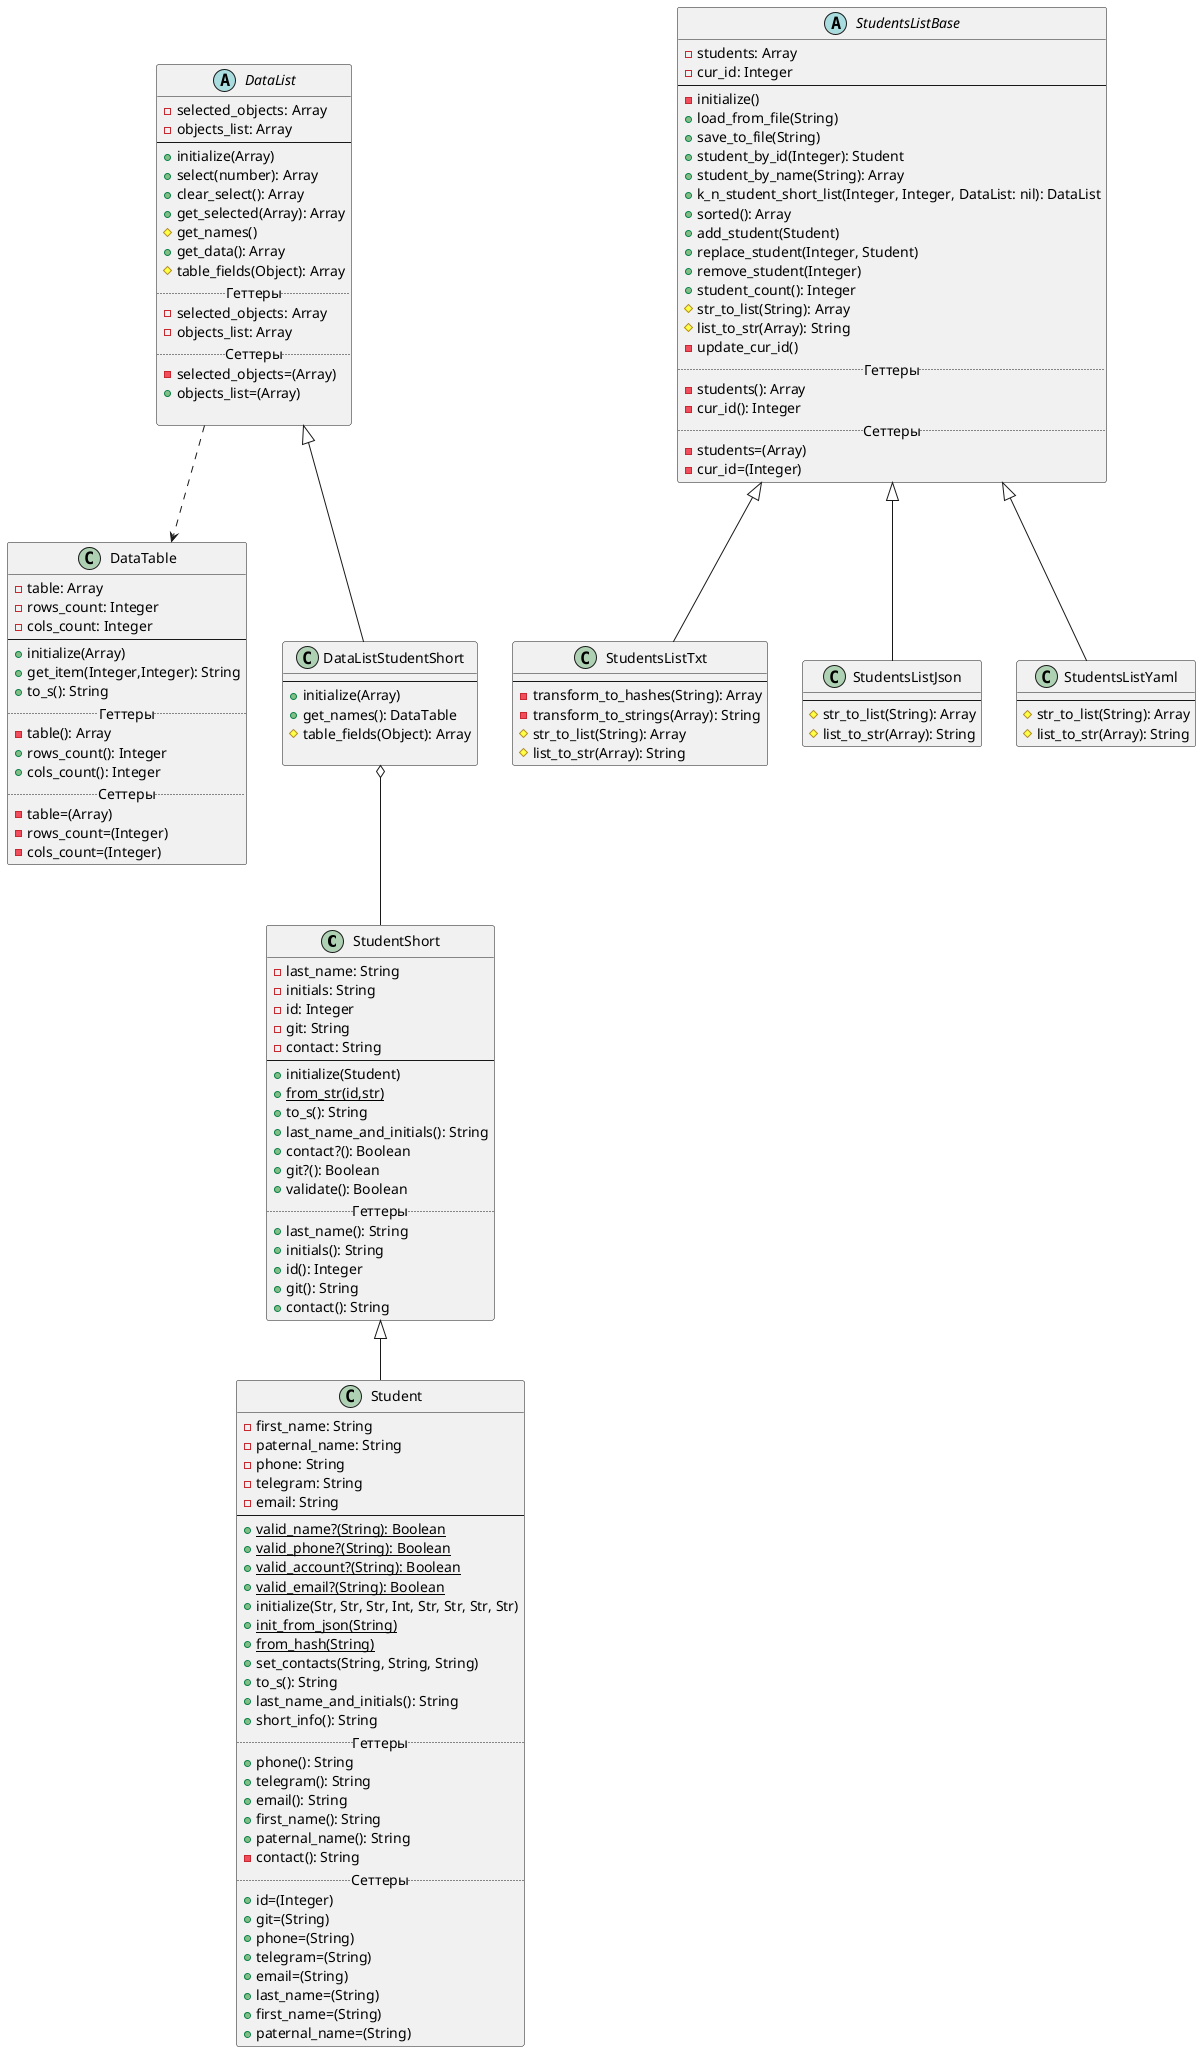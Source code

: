 @startuml
'https://plantuml.com/class-diagram

class StudentShort
{
    -last_name: String
    -initials: String
    -id: Integer
    -git: String
    -contact: String
--
    +initialize(Student)
    +{static}from_str(id,str)
    +to_s(): String
    +last_name_and_initials(): String
    +contact?(): Boolean
    +git?(): Boolean
    +validate(): Boolean
.. Геттеры ..
    +last_name(): String
    +initials(): String
    +id(): Integer
    +git(): String
    +contact(): String
}

class Student extends StudentShort {
    -first_name: String
    -paternal_name: String
    -phone: String
    -telegram: String
    -email: String
--
    +{static}valid_name?(String): Boolean
    +{static}valid_phone?(String): Boolean
    +{static}valid_account?(String): Boolean
    +{static}valid_email?(String): Boolean
    +initialize(Str, Str, Str, Int, Str, Str, Str, Str)
    +{static}init_from_json(String)
    +{static}from_hash(String)
    +set_contacts(String, String, String)
    +to_s(): String
    +last_name_and_initials(): String
    +short_info(): String
    .. Геттеры ..
    +phone(): String
    +telegram(): String
    +email(): String
    +first_name(): String
    +paternal_name(): String
    -contact(): String
    .. Сеттеры ..
    +id=(Integer)
    +git=(String)
    +phone=(String)
    +telegram=(String)
    +email=(String)
    +last_name=(String)
    +first_name=(String)
    +paternal_name=(String)
}

abstract class DataList
{
    -selected_objects: Array
    -objects_list: Array
--
    +initialize(Array)
    +select(number): Array
    +clear_select(): Array
    +get_selected(Array): Array
    #get_names()
    +get_data(): Array
    #table_fields(Object): Array
    ..Геттеры..
    -selected_objects: Array
    -objects_list: Array
    ..Сеттеры..
    -selected_objects=(Array)
    +objects_list=(Array)

}
class DataTable
{
    -table: Array
    -rows_count: Integer
    -cols_count: Integer
--
    +initialize(Array)
    +get_item(Integer,Integer): String
    +to_s(): String
    ..Геттеры..
    -table(): Array
    +rows_count(): Integer
    +cols_count(): Integer
    ..Сеттеры..
    -table=(Array)
    -rows_count=(Integer)
    -cols_count=(Integer)
}

class DataListStudentShort extends DataList{
     --
     +initialize(Array)
     +get_names(): DataTable
    #table_fields(Object): Array

 }


abstract class StudentsListBase {
     -students: Array
     -cur_id: Integer
     --
     -initialize()
     +load_from_file(String)
     +save_to_file(String)
     +student_by_id(Integer): Student
     +student_by_name(String): Array
     +k_n_student_short_list(Integer, Integer, DataList: nil): DataList
     +sorted(): Array
     +add_student(Student)
     +replace_student(Integer, Student)
     +remove_student(Integer)
     +student_count(): Integer
     #str_to_list(String): Array
     #list_to_str(Array): String
     -update_cur_id()
     .. Геттеры ..
     -students(): Array
     -cur_id(): Integer
     .. Сеттеры ..
     -students=(Array)
     -cur_id=(Integer)
 }

 class StudentsListTxt extends StudentsListBase {
     --
     -transform_to_hashes(String): Array
     -transform_to_strings(Array): String
     #str_to_list(String): Array
     #list_to_str(Array): String
 }

 class StudentsListJson extends StudentsListBase {
     --
     #str_to_list(String): Array
     #list_to_str(Array): String
 }

 class StudentsListYaml extends StudentsListBase {
     --
     #str_to_list(String): Array
     #list_to_str(Array): String
 }

DataList ..> DataTable

DataListStudentShort o-- StudentShort
@enduml